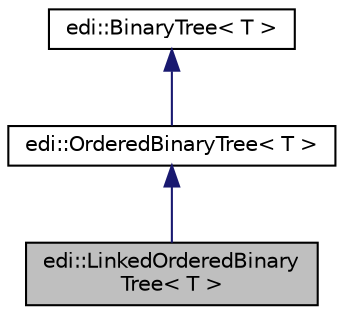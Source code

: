 digraph "edi::LinkedOrderedBinaryTree&lt; T &gt;"
{
  edge [fontname="Helvetica",fontsize="10",labelfontname="Helvetica",labelfontsize="10"];
  node [fontname="Helvetica",fontsize="10",shape=record];
  Node1 [label="edi::LinkedOrderedBinary\lTree\< T \>",height=0.2,width=0.4,color="black", fillcolor="grey75", style="filled", fontcolor="black"];
  Node2 -> Node1 [dir="back",color="midnightblue",fontsize="10",style="solid",fontname="Helvetica"];
  Node2 [label="edi::OrderedBinaryTree\< T \>",height=0.2,width=0.4,color="black", fillcolor="white", style="filled",URL="$classedi_1_1OrderedBinaryTree.html",tooltip="The ADT OrderedBinaryTree. "];
  Node3 -> Node2 [dir="back",color="midnightblue",fontsize="10",style="solid",fontname="Helvetica"];
  Node3 [label="edi::BinaryTree\< T \>",height=0.2,width=0.4,color="black", fillcolor="white", style="filled",URL="$classedi_1_1BinaryTree.html",tooltip="ADT Binary tree. "];
}
